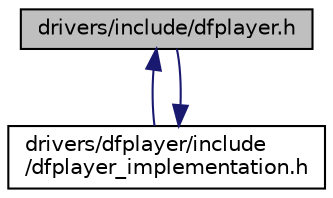 digraph "drivers/include/dfplayer.h"
{
 // LATEX_PDF_SIZE
  edge [fontname="Helvetica",fontsize="10",labelfontname="Helvetica",labelfontsize="10"];
  node [fontname="Helvetica",fontsize="10",shape=record];
  Node1 [label="drivers/include/dfplayer.h",height=0.2,width=0.4,color="black", fillcolor="grey75", style="filled", fontcolor="black",tooltip="DFPlayer Mini Device Driver."];
  Node1 -> Node2 [dir="back",color="midnightblue",fontsize="10",style="solid",fontname="Helvetica"];
  Node2 [label="drivers/dfplayer/include\l/dfplayer_implementation.h",height=0.2,width=0.4,color="black", fillcolor="white", style="filled",URL="$dfplayer__implementation_8h.html",tooltip="Header-only functions of the DFPlayer Mini Device driver."];
  Node2 -> Node1 [dir="back",color="midnightblue",fontsize="10",style="solid",fontname="Helvetica"];
}
